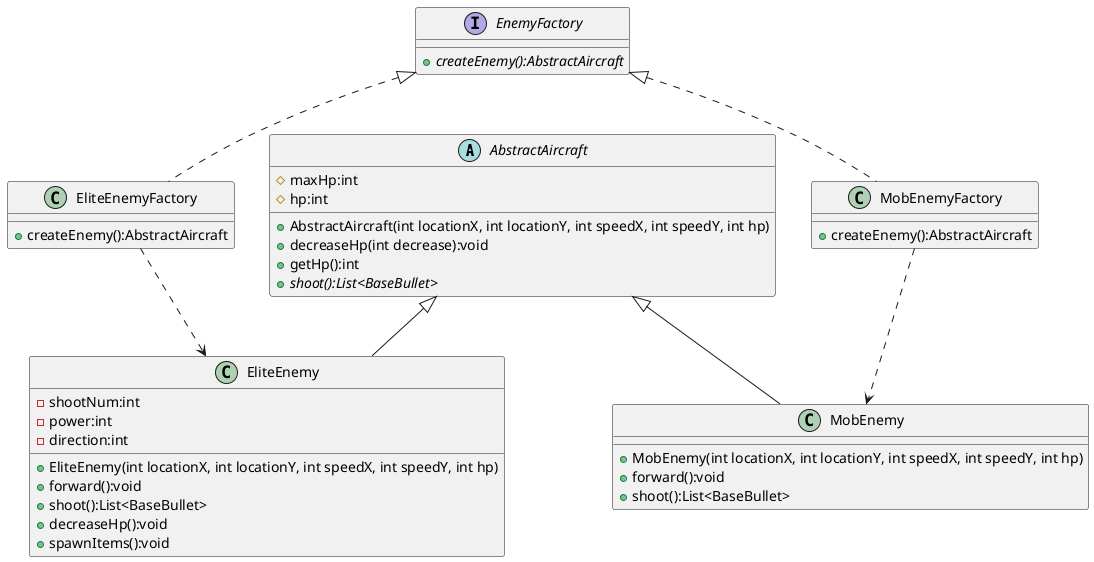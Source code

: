 @startuml
'https://plantuml.com/class-diagram
abstract class AbstractAircraft
{
	# maxHp:int
    # hp:int
    + AbstractAircraft(int locationX, int locationY, int speedX, int speedY, int hp)
    + decreaseHp(int decrease):void
    + getHp():int
    + {abstract} shoot():List<BaseBullet>
 }

interface EnemyFactory {
    +{abstract}createEnemy():AbstractAircraft
}

class EliteEnemyFactory{
    +createEnemy():AbstractAircraft
}
EnemyFactory <|.. EliteEnemyFactory

class MobEnemyFactory{
    +createEnemy():AbstractAircraft
}
EnemyFactory <|.. MobEnemyFactory

class EliteEnemy {
    - shootNum:int
    - power:int
    - direction:int
    + EliteEnemy(int locationX, int locationY, int speedX, int speedY, int hp)
    + forward():void
    + shoot():List<BaseBullet>
    + decreaseHp():void
    + spawnItems():void
}
EliteEnemyFactory ..> EliteEnemy
AbstractAircraft <|-- EliteEnemy


class MobEnemy {
    + MobEnemy(int locationX, int locationY, int speedX, int speedY, int hp)
    + forward():void
    + shoot():List<BaseBullet>
}
MobEnemyFactory ..> MobEnemy
AbstractAircraft <|-- MobEnemy
@enduml